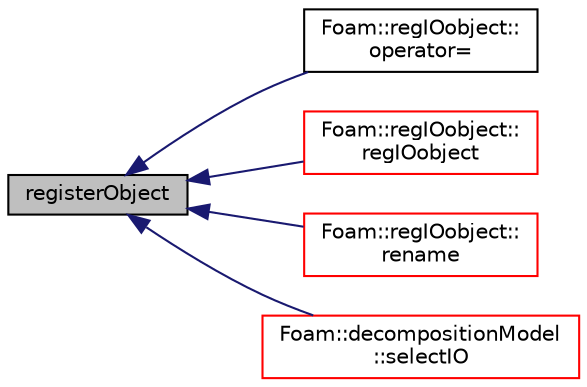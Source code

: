digraph "registerObject"
{
  bgcolor="transparent";
  edge [fontname="Helvetica",fontsize="10",labelfontname="Helvetica",labelfontsize="10"];
  node [fontname="Helvetica",fontsize="10",shape=record];
  rankdir="LR";
  Node1 [label="registerObject",height=0.2,width=0.4,color="black", fillcolor="grey75", style="filled", fontcolor="black"];
  Node1 -> Node2 [dir="back",color="midnightblue",fontsize="10",style="solid",fontname="Helvetica"];
  Node2 [label="Foam::regIOobject::\loperator=",height=0.2,width=0.4,color="black",URL="$a02207.html#ac9ecd59b6004bc61b7616eeb020ec451"];
  Node1 -> Node3 [dir="back",color="midnightblue",fontsize="10",style="solid",fontname="Helvetica"];
  Node3 [label="Foam::regIOobject::\lregIOobject",height=0.2,width=0.4,color="red",URL="$a02207.html#a805c73a672e286774c8994203483c8ba",tooltip="Construct from IOobject. Optional flag for if IOobject is the. "];
  Node1 -> Node4 [dir="back",color="midnightblue",fontsize="10",style="solid",fontname="Helvetica"];
  Node4 [label="Foam::regIOobject::\lrename",height=0.2,width=0.4,color="red",URL="$a02207.html#af41376d1e0031e06613d5ce3c740cf7d",tooltip="Rename. "];
  Node1 -> Node5 [dir="back",color="midnightblue",fontsize="10",style="solid",fontname="Helvetica"];
  Node5 [label="Foam::decompositionModel\l::selectIO",height=0.2,width=0.4,color="red",URL="$a00514.html#ae02a381aba966f0869732e9fa352d890",tooltip="Helper: return IOobject with optionally absolute path provided. "];
}
